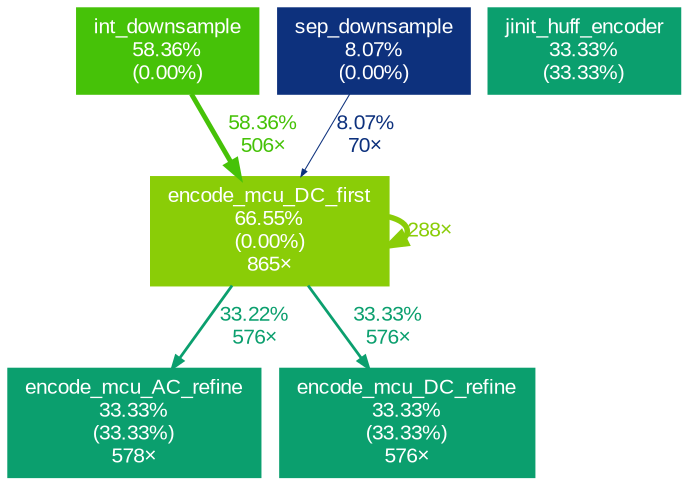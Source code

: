digraph {
	graph [fontname=Arial, nodesep=0.125, ranksep=0.25];
	node [fontcolor=white, fontname=Arial, height=0, shape=box, style=filled, width=0];
	edge [fontname=Arial];
	1 [color="#8acd07", fontcolor="#ffffff", fontsize="10.00", label="encode_mcu_DC_first\n66.55%\n(0.00%)\n865×"];
	1 -> 1 [arrowsize="0.82", color="#8acd07", fontcolor="#8acd07", fontsize="10.00", label="288×", labeldistance="2.66", penwidth="2.66"];
	1 -> 3 [arrowsize="0.58", color="#0b9f6e", fontcolor="#0b9f6e", fontsize="10.00", label="33.22%\n576×", labeldistance="1.33", penwidth="1.33"];
	1 -> 4 [arrowsize="0.58", color="#0b9f6e", fontcolor="#0b9f6e", fontsize="10.00", label="33.33%\n576×", labeldistance="1.33", penwidth="1.33"];
	2 [color="#46c208", fontcolor="#ffffff", fontsize="10.00", label="int_downsample\n58.36%\n(0.00%)"];
	2 -> 1 [arrowsize="0.76", color="#46c208", fontcolor="#46c208", fontsize="10.00", label="58.36%\n506×", labeldistance="2.33", penwidth="2.33"];
	3 [color="#0b9f6e", fontcolor="#ffffff", fontsize="10.00", label="encode_mcu_AC_refine\n33.33%\n(33.33%)\n578×"];
	4 [color="#0b9f6e", fontcolor="#ffffff", fontsize="10.00", label="encode_mcu_DC_refine\n33.33%\n(33.33%)\n576×"];
	5 [color="#0b9f6e", fontcolor="#ffffff", fontsize="10.00", label="jinit_huff_encoder\n33.33%\n(33.33%)"];
	6 [color="#0d317d", fontcolor="#ffffff", fontsize="10.00", label="sep_downsample\n8.07%\n(0.00%)"];
	6 -> 1 [arrowsize="0.35", color="#0d317d", fontcolor="#0d317d", fontsize="10.00", label="8.07%\n70×", labeldistance="0.50", penwidth="0.50"];
}
